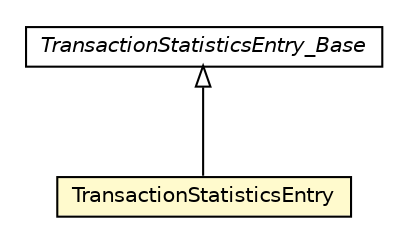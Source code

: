 #!/usr/local/bin/dot
#
# Class diagram 
# Generated by UMLGraph version 5.1 (http://www.umlgraph.org/)
#

digraph G {
	edge [fontname="Helvetica",fontsize=10,labelfontname="Helvetica",labelfontsize=10];
	node [fontname="Helvetica",fontsize=10,shape=plaintext];
	nodesep=0.25;
	ranksep=0.5;
	// pt.ist.fenixframework.backend.jvstm.pstm.TransactionStatisticsEntry_Base
	c101555 [label=<<table title="pt.ist.fenixframework.backend.jvstm.pstm.TransactionStatisticsEntry_Base" border="0" cellborder="1" cellspacing="0" cellpadding="2" port="p" href="./TransactionStatisticsEntry_Base.html">
		<tr><td><table border="0" cellspacing="0" cellpadding="1">
<tr><td align="center" balign="center"><font face="Helvetica-Oblique"> TransactionStatisticsEntry_Base </font></td></tr>
		</table></td></tr>
		</table>>, fontname="Helvetica", fontcolor="black", fontsize=10.0];
	// pt.ist.fenixframework.backend.jvstm.pstm.TransactionStatisticsEntry
	c101556 [label=<<table title="pt.ist.fenixframework.backend.jvstm.pstm.TransactionStatisticsEntry" border="0" cellborder="1" cellspacing="0" cellpadding="2" port="p" bgcolor="lemonChiffon" href="./TransactionStatisticsEntry.html">
		<tr><td><table border="0" cellspacing="0" cellpadding="1">
<tr><td align="center" balign="center"> TransactionStatisticsEntry </td></tr>
		</table></td></tr>
		</table>>, fontname="Helvetica", fontcolor="black", fontsize=10.0];
	//pt.ist.fenixframework.backend.jvstm.pstm.TransactionStatisticsEntry extends pt.ist.fenixframework.backend.jvstm.pstm.TransactionStatisticsEntry_Base
	c101555:p -> c101556:p [dir=back,arrowtail=empty];
}


